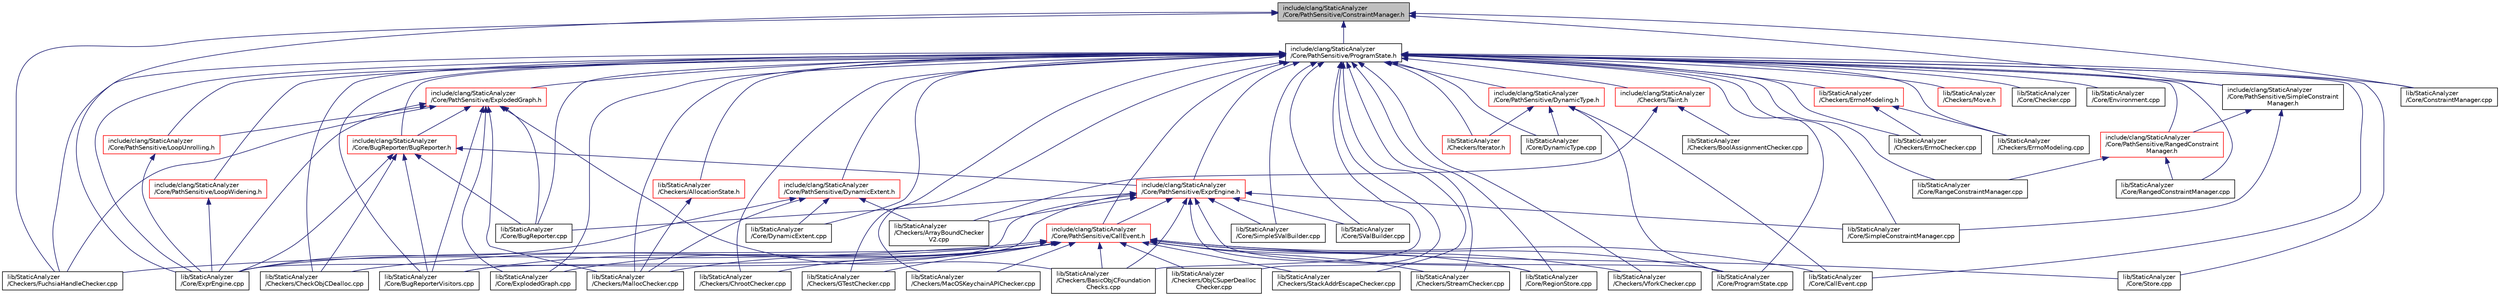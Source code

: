 digraph "include/clang/StaticAnalyzer/Core/PathSensitive/ConstraintManager.h"
{
 // LATEX_PDF_SIZE
  bgcolor="transparent";
  edge [fontname="Helvetica",fontsize="10",labelfontname="Helvetica",labelfontsize="10"];
  node [fontname="Helvetica",fontsize="10",shape=record];
  Node1 [label="include/clang/StaticAnalyzer\l/Core/PathSensitive/ConstraintManager.h",height=0.2,width=0.4,color="black", fillcolor="grey75", style="filled", fontcolor="black",tooltip=" "];
  Node1 -> Node2 [dir="back",color="midnightblue",fontsize="10",style="solid",fontname="Helvetica"];
  Node2 [label="include/clang/StaticAnalyzer\l/Core/PathSensitive/ProgramState.h",height=0.2,width=0.4,color="black",URL="$ProgramState_8h.html",tooltip=" "];
  Node2 -> Node3 [dir="back",color="midnightblue",fontsize="10",style="solid",fontname="Helvetica"];
  Node3 [label="include/clang/StaticAnalyzer\l/Checkers/Taint.h",height=0.2,width=0.4,color="red",URL="$Taint_8h.html",tooltip=" "];
  Node3 -> Node4 [dir="back",color="midnightblue",fontsize="10",style="solid",fontname="Helvetica"];
  Node4 [label="lib/StaticAnalyzer\l/Checkers/ArrayBoundChecker\lV2.cpp",height=0.2,width=0.4,color="black",URL="$ArrayBoundCheckerV2_8cpp.html",tooltip=" "];
  Node3 -> Node5 [dir="back",color="midnightblue",fontsize="10",style="solid",fontname="Helvetica"];
  Node5 [label="lib/StaticAnalyzer\l/Checkers/BoolAssignmentChecker.cpp",height=0.2,width=0.4,color="black",URL="$BoolAssignmentChecker_8cpp.html",tooltip=" "];
  Node2 -> Node12 [dir="back",color="midnightblue",fontsize="10",style="solid",fontname="Helvetica"];
  Node12 [label="include/clang/StaticAnalyzer\l/Core/BugReporter/BugReporter.h",height=0.2,width=0.4,color="red",URL="$BugReporter_8h.html",tooltip=" "];
  Node12 -> Node14 [dir="back",color="midnightblue",fontsize="10",style="solid",fontname="Helvetica"];
  Node14 [label="include/clang/StaticAnalyzer\l/Core/PathSensitive/ExprEngine.h",height=0.2,width=0.4,color="red",URL="$ExprEngine_8h.html",tooltip=" "];
  Node14 -> Node15 [dir="back",color="midnightblue",fontsize="10",style="solid",fontname="Helvetica"];
  Node15 [label="include/clang/StaticAnalyzer\l/Core/PathSensitive/CallEvent.h",height=0.2,width=0.4,color="red",URL="$CallEvent_8h.html",tooltip=" "];
  Node15 -> Node17 [dir="back",color="midnightblue",fontsize="10",style="solid",fontname="Helvetica"];
  Node17 [label="lib/StaticAnalyzer\l/Checkers/BasicObjCFoundation\lChecks.cpp",height=0.2,width=0.4,color="black",URL="$BasicObjCFoundationChecks_8cpp.html",tooltip=" "];
  Node15 -> Node49 [dir="back",color="midnightblue",fontsize="10",style="solid",fontname="Helvetica"];
  Node49 [label="lib/StaticAnalyzer\l/Checkers/CheckObjCDealloc.cpp",height=0.2,width=0.4,color="black",URL="$CheckObjCDealloc_8cpp.html",tooltip=" "];
  Node15 -> Node22 [dir="back",color="midnightblue",fontsize="10",style="solid",fontname="Helvetica"];
  Node22 [label="lib/StaticAnalyzer\l/Checkers/ChrootChecker.cpp",height=0.2,width=0.4,color="black",URL="$ChrootChecker_8cpp.html",tooltip=" "];
  Node15 -> Node53 [dir="back",color="midnightblue",fontsize="10",style="solid",fontname="Helvetica"];
  Node53 [label="lib/StaticAnalyzer\l/Checkers/FuchsiaHandleChecker.cpp",height=0.2,width=0.4,color="black",URL="$FuchsiaHandleChecker_8cpp.html",tooltip=" "];
  Node15 -> Node54 [dir="back",color="midnightblue",fontsize="10",style="solid",fontname="Helvetica"];
  Node54 [label="lib/StaticAnalyzer\l/Checkers/GTestChecker.cpp",height=0.2,width=0.4,color="black",URL="$GTestChecker_8cpp.html",tooltip=" "];
  Node15 -> Node57 [dir="back",color="midnightblue",fontsize="10",style="solid",fontname="Helvetica"];
  Node57 [label="lib/StaticAnalyzer\l/Checkers/MacOSKeychainAPIChecker.cpp",height=0.2,width=0.4,color="black",URL="$MacOSKeychainAPIChecker_8cpp.html",tooltip=" "];
  Node15 -> Node33 [dir="back",color="midnightblue",fontsize="10",style="solid",fontname="Helvetica"];
  Node33 [label="lib/StaticAnalyzer\l/Checkers/MallocChecker.cpp",height=0.2,width=0.4,color="black",URL="$MallocChecker_8cpp.html",tooltip=" "];
  Node15 -> Node70 [dir="back",color="midnightblue",fontsize="10",style="solid",fontname="Helvetica"];
  Node70 [label="lib/StaticAnalyzer\l/Checkers/ObjCSuperDealloc\lChecker.cpp",height=0.2,width=0.4,color="black",URL="$ObjCSuperDeallocChecker_8cpp.html",tooltip=" "];
  Node15 -> Node79 [dir="back",color="midnightblue",fontsize="10",style="solid",fontname="Helvetica"];
  Node79 [label="lib/StaticAnalyzer\l/Checkers/StackAddrEscapeChecker.cpp",height=0.2,width=0.4,color="black",URL="$StackAddrEscapeChecker_8cpp.html",tooltip=" "];
  Node15 -> Node41 [dir="back",color="midnightblue",fontsize="10",style="solid",fontname="Helvetica"];
  Node41 [label="lib/StaticAnalyzer\l/Checkers/StreamChecker.cpp",height=0.2,width=0.4,color="black",URL="$StreamChecker_8cpp.html",tooltip=" "];
  Node15 -> Node86 [dir="back",color="midnightblue",fontsize="10",style="solid",fontname="Helvetica"];
  Node86 [label="lib/StaticAnalyzer\l/Checkers/VforkChecker.cpp",height=0.2,width=0.4,color="black",URL="$VforkChecker_8cpp.html",tooltip=" "];
  Node15 -> Node88 [dir="back",color="midnightblue",fontsize="10",style="solid",fontname="Helvetica"];
  Node88 [label="lib/StaticAnalyzer\l/Core/BugReporterVisitors.cpp",height=0.2,width=0.4,color="black",URL="$BugReporterVisitors_8cpp.html",tooltip=" "];
  Node15 -> Node45 [dir="back",color="midnightblue",fontsize="10",style="solid",fontname="Helvetica"];
  Node45 [label="lib/StaticAnalyzer\l/Core/CallEvent.cpp",height=0.2,width=0.4,color="black",URL="$CallEvent_8cpp.html",tooltip=" "];
  Node15 -> Node90 [dir="back",color="midnightblue",fontsize="10",style="solid",fontname="Helvetica"];
  Node90 [label="lib/StaticAnalyzer\l/Core/ExplodedGraph.cpp",height=0.2,width=0.4,color="black",URL="$ExplodedGraph_8cpp.html",tooltip=" "];
  Node15 -> Node91 [dir="back",color="midnightblue",fontsize="10",style="solid",fontname="Helvetica"];
  Node91 [label="lib/StaticAnalyzer\l/Core/ExprEngine.cpp",height=0.2,width=0.4,color="black",URL="$ExprEngine_8cpp.html",tooltip=" "];
  Node15 -> Node96 [dir="back",color="midnightblue",fontsize="10",style="solid",fontname="Helvetica"];
  Node96 [label="lib/StaticAnalyzer\l/Core/ProgramState.cpp",height=0.2,width=0.4,color="black",URL="$ProgramState_8cpp.html",tooltip=" "];
  Node15 -> Node97 [dir="back",color="midnightblue",fontsize="10",style="solid",fontname="Helvetica"];
  Node97 [label="lib/StaticAnalyzer\l/Core/RegionStore.cpp",height=0.2,width=0.4,color="black",URL="$RegionStore_8cpp.html",tooltip=" "];
  Node15 -> Node98 [dir="back",color="midnightblue",fontsize="10",style="solid",fontname="Helvetica"];
  Node98 [label="lib/StaticAnalyzer\l/Core/Store.cpp",height=0.2,width=0.4,color="black",URL="$Store_8cpp.html",tooltip=" "];
  Node14 -> Node4 [dir="back",color="midnightblue",fontsize="10",style="solid",fontname="Helvetica"];
  Node14 -> Node17 [dir="back",color="midnightblue",fontsize="10",style="solid",fontname="Helvetica"];
  Node14 -> Node142 [dir="back",color="midnightblue",fontsize="10",style="solid",fontname="Helvetica"];
  Node142 [label="lib/StaticAnalyzer\l/Core/BugReporter.cpp",height=0.2,width=0.4,color="black",URL="$BugReporter_8cpp.html",tooltip=" "];
  Node14 -> Node88 [dir="back",color="midnightblue",fontsize="10",style="solid",fontname="Helvetica"];
  Node14 -> Node91 [dir="back",color="midnightblue",fontsize="10",style="solid",fontname="Helvetica"];
  Node14 -> Node96 [dir="back",color="midnightblue",fontsize="10",style="solid",fontname="Helvetica"];
  Node14 -> Node97 [dir="back",color="midnightblue",fontsize="10",style="solid",fontname="Helvetica"];
  Node14 -> Node145 [dir="back",color="midnightblue",fontsize="10",style="solid",fontname="Helvetica"];
  Node145 [label="lib/StaticAnalyzer\l/Core/SimpleConstraintManager.cpp",height=0.2,width=0.4,color="black",URL="$SimpleConstraintManager_8cpp.html",tooltip=" "];
  Node14 -> Node146 [dir="back",color="midnightblue",fontsize="10",style="solid",fontname="Helvetica"];
  Node146 [label="lib/StaticAnalyzer\l/Core/SimpleSValBuilder.cpp",height=0.2,width=0.4,color="black",URL="$SimpleSValBuilder_8cpp.html",tooltip=" "];
  Node14 -> Node147 [dir="back",color="midnightblue",fontsize="10",style="solid",fontname="Helvetica"];
  Node147 [label="lib/StaticAnalyzer\l/Core/SValBuilder.cpp",height=0.2,width=0.4,color="black",URL="$SValBuilder_8cpp.html",tooltip=" "];
  Node12 -> Node49 [dir="back",color="midnightblue",fontsize="10",style="solid",fontname="Helvetica"];
  Node12 -> Node142 [dir="back",color="midnightblue",fontsize="10",style="solid",fontname="Helvetica"];
  Node12 -> Node88 [dir="back",color="midnightblue",fontsize="10",style="solid",fontname="Helvetica"];
  Node12 -> Node91 [dir="back",color="midnightblue",fontsize="10",style="solid",fontname="Helvetica"];
  Node2 -> Node15 [dir="back",color="midnightblue",fontsize="10",style="solid",fontname="Helvetica"];
  Node2 -> Node174 [dir="back",color="midnightblue",fontsize="10",style="solid",fontname="Helvetica"];
  Node174 [label="include/clang/StaticAnalyzer\l/Core/PathSensitive/DynamicExtent.h",height=0.2,width=0.4,color="red",URL="$DynamicExtent_8h.html",tooltip=" "];
  Node174 -> Node4 [dir="back",color="midnightblue",fontsize="10",style="solid",fontname="Helvetica"];
  Node174 -> Node33 [dir="back",color="midnightblue",fontsize="10",style="solid",fontname="Helvetica"];
  Node174 -> Node175 [dir="back",color="midnightblue",fontsize="10",style="solid",fontname="Helvetica"];
  Node175 [label="lib/StaticAnalyzer\l/Core/DynamicExtent.cpp",height=0.2,width=0.4,color="black",URL="$DynamicExtent_8cpp.html",tooltip=" "];
  Node174 -> Node91 [dir="back",color="midnightblue",fontsize="10",style="solid",fontname="Helvetica"];
  Node2 -> Node177 [dir="back",color="midnightblue",fontsize="10",style="solid",fontname="Helvetica"];
  Node177 [label="include/clang/StaticAnalyzer\l/Core/PathSensitive/DynamicType.h",height=0.2,width=0.4,color="red",URL="$DynamicType_8h.html",tooltip=" "];
  Node177 -> Node178 [dir="back",color="midnightblue",fontsize="10",style="solid",fontname="Helvetica"];
  Node178 [label="lib/StaticAnalyzer\l/Checkers/Iterator.h",height=0.2,width=0.4,color="red",URL="$Iterator_8h.html",tooltip=" "];
  Node177 -> Node45 [dir="back",color="midnightblue",fontsize="10",style="solid",fontname="Helvetica"];
  Node177 -> Node180 [dir="back",color="midnightblue",fontsize="10",style="solid",fontname="Helvetica"];
  Node180 [label="lib/StaticAnalyzer\l/Core/DynamicType.cpp",height=0.2,width=0.4,color="black",URL="$DynamicType_8cpp.html",tooltip=" "];
  Node177 -> Node96 [dir="back",color="midnightblue",fontsize="10",style="solid",fontname="Helvetica"];
  Node2 -> Node181 [dir="back",color="midnightblue",fontsize="10",style="solid",fontname="Helvetica"];
  Node181 [label="include/clang/StaticAnalyzer\l/Core/PathSensitive/ExplodedGraph.h",height=0.2,width=0.4,color="red",URL="$ExplodedGraph_8h.html",tooltip=" "];
  Node181 -> Node12 [dir="back",color="midnightblue",fontsize="10",style="solid",fontname="Helvetica"];
  Node181 -> Node182 [dir="back",color="midnightblue",fontsize="10",style="solid",fontname="Helvetica"];
  Node182 [label="include/clang/StaticAnalyzer\l/Core/PathSensitive/LoopUnrolling.h",height=0.2,width=0.4,color="red",URL="$LoopUnrolling_8h.html",tooltip=" "];
  Node182 -> Node91 [dir="back",color="midnightblue",fontsize="10",style="solid",fontname="Helvetica"];
  Node181 -> Node17 [dir="back",color="midnightblue",fontsize="10",style="solid",fontname="Helvetica"];
  Node181 -> Node53 [dir="back",color="midnightblue",fontsize="10",style="solid",fontname="Helvetica"];
  Node181 -> Node33 [dir="back",color="midnightblue",fontsize="10",style="solid",fontname="Helvetica"];
  Node181 -> Node142 [dir="back",color="midnightblue",fontsize="10",style="solid",fontname="Helvetica"];
  Node181 -> Node88 [dir="back",color="midnightblue",fontsize="10",style="solid",fontname="Helvetica"];
  Node181 -> Node90 [dir="back",color="midnightblue",fontsize="10",style="solid",fontname="Helvetica"];
  Node181 -> Node91 [dir="back",color="midnightblue",fontsize="10",style="solid",fontname="Helvetica"];
  Node2 -> Node14 [dir="back",color="midnightblue",fontsize="10",style="solid",fontname="Helvetica"];
  Node2 -> Node182 [dir="back",color="midnightblue",fontsize="10",style="solid",fontname="Helvetica"];
  Node2 -> Node186 [dir="back",color="midnightblue",fontsize="10",style="solid",fontname="Helvetica"];
  Node186 [label="include/clang/StaticAnalyzer\l/Core/PathSensitive/LoopWidening.h",height=0.2,width=0.4,color="red",URL="$LoopWidening_8h.html",tooltip=" "];
  Node186 -> Node91 [dir="back",color="midnightblue",fontsize="10",style="solid",fontname="Helvetica"];
  Node2 -> Node187 [dir="back",color="midnightblue",fontsize="10",style="solid",fontname="Helvetica"];
  Node187 [label="include/clang/StaticAnalyzer\l/Core/PathSensitive/RangedConstraint\lManager.h",height=0.2,width=0.4,color="red",URL="$RangedConstraintManager_8h.html",tooltip=" "];
  Node187 -> Node192 [dir="back",color="midnightblue",fontsize="10",style="solid",fontname="Helvetica"];
  Node192 [label="lib/StaticAnalyzer\l/Core/RangeConstraintManager.cpp",height=0.2,width=0.4,color="black",URL="$RangeConstraintManager_8cpp.html",tooltip=" "];
  Node187 -> Node193 [dir="back",color="midnightblue",fontsize="10",style="solid",fontname="Helvetica"];
  Node193 [label="lib/StaticAnalyzer\l/Core/RangedConstraintManager.cpp",height=0.2,width=0.4,color="black",URL="$RangedConstraintManager_8cpp.html",tooltip=" "];
  Node2 -> Node194 [dir="back",color="midnightblue",fontsize="10",style="solid",fontname="Helvetica"];
  Node194 [label="include/clang/StaticAnalyzer\l/Core/PathSensitive/SimpleConstraint\lManager.h",height=0.2,width=0.4,color="black",URL="$SimpleConstraintManager_8h.html",tooltip=" "];
  Node194 -> Node187 [dir="back",color="midnightblue",fontsize="10",style="solid",fontname="Helvetica"];
  Node194 -> Node145 [dir="back",color="midnightblue",fontsize="10",style="solid",fontname="Helvetica"];
  Node2 -> Node189 [dir="back",color="midnightblue",fontsize="10",style="solid",fontname="Helvetica"];
  Node189 [label="lib/StaticAnalyzer\l/Checkers/AllocationState.h",height=0.2,width=0.4,color="red",URL="$AllocationState_8h.html",tooltip=" "];
  Node189 -> Node33 [dir="back",color="midnightblue",fontsize="10",style="solid",fontname="Helvetica"];
  Node2 -> Node17 [dir="back",color="midnightblue",fontsize="10",style="solid",fontname="Helvetica"];
  Node2 -> Node49 [dir="back",color="midnightblue",fontsize="10",style="solid",fontname="Helvetica"];
  Node2 -> Node22 [dir="back",color="midnightblue",fontsize="10",style="solid",fontname="Helvetica"];
  Node2 -> Node178 [dir="back",color="midnightblue",fontsize="10",style="solid",fontname="Helvetica"];
  Node2 -> Node117 [dir="back",color="midnightblue",fontsize="10",style="solid",fontname="Helvetica"];
  Node117 [label="lib/StaticAnalyzer\l/Checkers/ErrnoModeling.h",height=0.2,width=0.4,color="red",URL="$ErrnoModeling_8h.html",tooltip=" "];
  Node117 -> Node27 [dir="back",color="midnightblue",fontsize="10",style="solid",fontname="Helvetica"];
  Node27 [label="lib/StaticAnalyzer\l/Checkers/ErrnoChecker.cpp",height=0.2,width=0.4,color="black",URL="$ErrnoChecker_8cpp.html",tooltip=" "];
  Node117 -> Node28 [dir="back",color="midnightblue",fontsize="10",style="solid",fontname="Helvetica"];
  Node28 [label="lib/StaticAnalyzer\l/Checkers/ErrnoModeling.cpp",height=0.2,width=0.4,color="black",URL="$ErrnoModeling_8cpp.html",tooltip=" "];
  Node2 -> Node27 [dir="back",color="midnightblue",fontsize="10",style="solid",fontname="Helvetica"];
  Node2 -> Node28 [dir="back",color="midnightblue",fontsize="10",style="solid",fontname="Helvetica"];
  Node2 -> Node53 [dir="back",color="midnightblue",fontsize="10",style="solid",fontname="Helvetica"];
  Node2 -> Node54 [dir="back",color="midnightblue",fontsize="10",style="solid",fontname="Helvetica"];
  Node2 -> Node57 [dir="back",color="midnightblue",fontsize="10",style="solid",fontname="Helvetica"];
  Node2 -> Node33 [dir="back",color="midnightblue",fontsize="10",style="solid",fontname="Helvetica"];
  Node2 -> Node195 [dir="back",color="midnightblue",fontsize="10",style="solid",fontname="Helvetica"];
  Node195 [label="lib/StaticAnalyzer\l/Checkers/Move.h",height=0.2,width=0.4,color="red",URL="$Move_8h.html",tooltip=" "];
  Node2 -> Node70 [dir="back",color="midnightblue",fontsize="10",style="solid",fontname="Helvetica"];
  Node2 -> Node79 [dir="back",color="midnightblue",fontsize="10",style="solid",fontname="Helvetica"];
  Node2 -> Node41 [dir="back",color="midnightblue",fontsize="10",style="solid",fontname="Helvetica"];
  Node2 -> Node86 [dir="back",color="midnightblue",fontsize="10",style="solid",fontname="Helvetica"];
  Node2 -> Node142 [dir="back",color="midnightblue",fontsize="10",style="solid",fontname="Helvetica"];
  Node2 -> Node88 [dir="back",color="midnightblue",fontsize="10",style="solid",fontname="Helvetica"];
  Node2 -> Node45 [dir="back",color="midnightblue",fontsize="10",style="solid",fontname="Helvetica"];
  Node2 -> Node196 [dir="back",color="midnightblue",fontsize="10",style="solid",fontname="Helvetica"];
  Node196 [label="lib/StaticAnalyzer\l/Core/Checker.cpp",height=0.2,width=0.4,color="black",URL="$Checker_8cpp.html",tooltip=" "];
  Node2 -> Node197 [dir="back",color="midnightblue",fontsize="10",style="solid",fontname="Helvetica"];
  Node197 [label="lib/StaticAnalyzer\l/Core/ConstraintManager.cpp",height=0.2,width=0.4,color="black",URL="$ConstraintManager_8cpp.html",tooltip=" "];
  Node2 -> Node175 [dir="back",color="midnightblue",fontsize="10",style="solid",fontname="Helvetica"];
  Node2 -> Node180 [dir="back",color="midnightblue",fontsize="10",style="solid",fontname="Helvetica"];
  Node2 -> Node198 [dir="back",color="midnightblue",fontsize="10",style="solid",fontname="Helvetica"];
  Node198 [label="lib/StaticAnalyzer\l/Core/Environment.cpp",height=0.2,width=0.4,color="black",URL="$Environment_8cpp.html",tooltip=" "];
  Node2 -> Node90 [dir="back",color="midnightblue",fontsize="10",style="solid",fontname="Helvetica"];
  Node2 -> Node91 [dir="back",color="midnightblue",fontsize="10",style="solid",fontname="Helvetica"];
  Node2 -> Node96 [dir="back",color="midnightblue",fontsize="10",style="solid",fontname="Helvetica"];
  Node2 -> Node192 [dir="back",color="midnightblue",fontsize="10",style="solid",fontname="Helvetica"];
  Node2 -> Node193 [dir="back",color="midnightblue",fontsize="10",style="solid",fontname="Helvetica"];
  Node2 -> Node97 [dir="back",color="midnightblue",fontsize="10",style="solid",fontname="Helvetica"];
  Node2 -> Node145 [dir="back",color="midnightblue",fontsize="10",style="solid",fontname="Helvetica"];
  Node2 -> Node146 [dir="back",color="midnightblue",fontsize="10",style="solid",fontname="Helvetica"];
  Node2 -> Node98 [dir="back",color="midnightblue",fontsize="10",style="solid",fontname="Helvetica"];
  Node2 -> Node147 [dir="back",color="midnightblue",fontsize="10",style="solid",fontname="Helvetica"];
  Node1 -> Node194 [dir="back",color="midnightblue",fontsize="10",style="solid",fontname="Helvetica"];
  Node1 -> Node53 [dir="back",color="midnightblue",fontsize="10",style="solid",fontname="Helvetica"];
  Node1 -> Node197 [dir="back",color="midnightblue",fontsize="10",style="solid",fontname="Helvetica"];
  Node1 -> Node91 [dir="back",color="midnightblue",fontsize="10",style="solid",fontname="Helvetica"];
}
